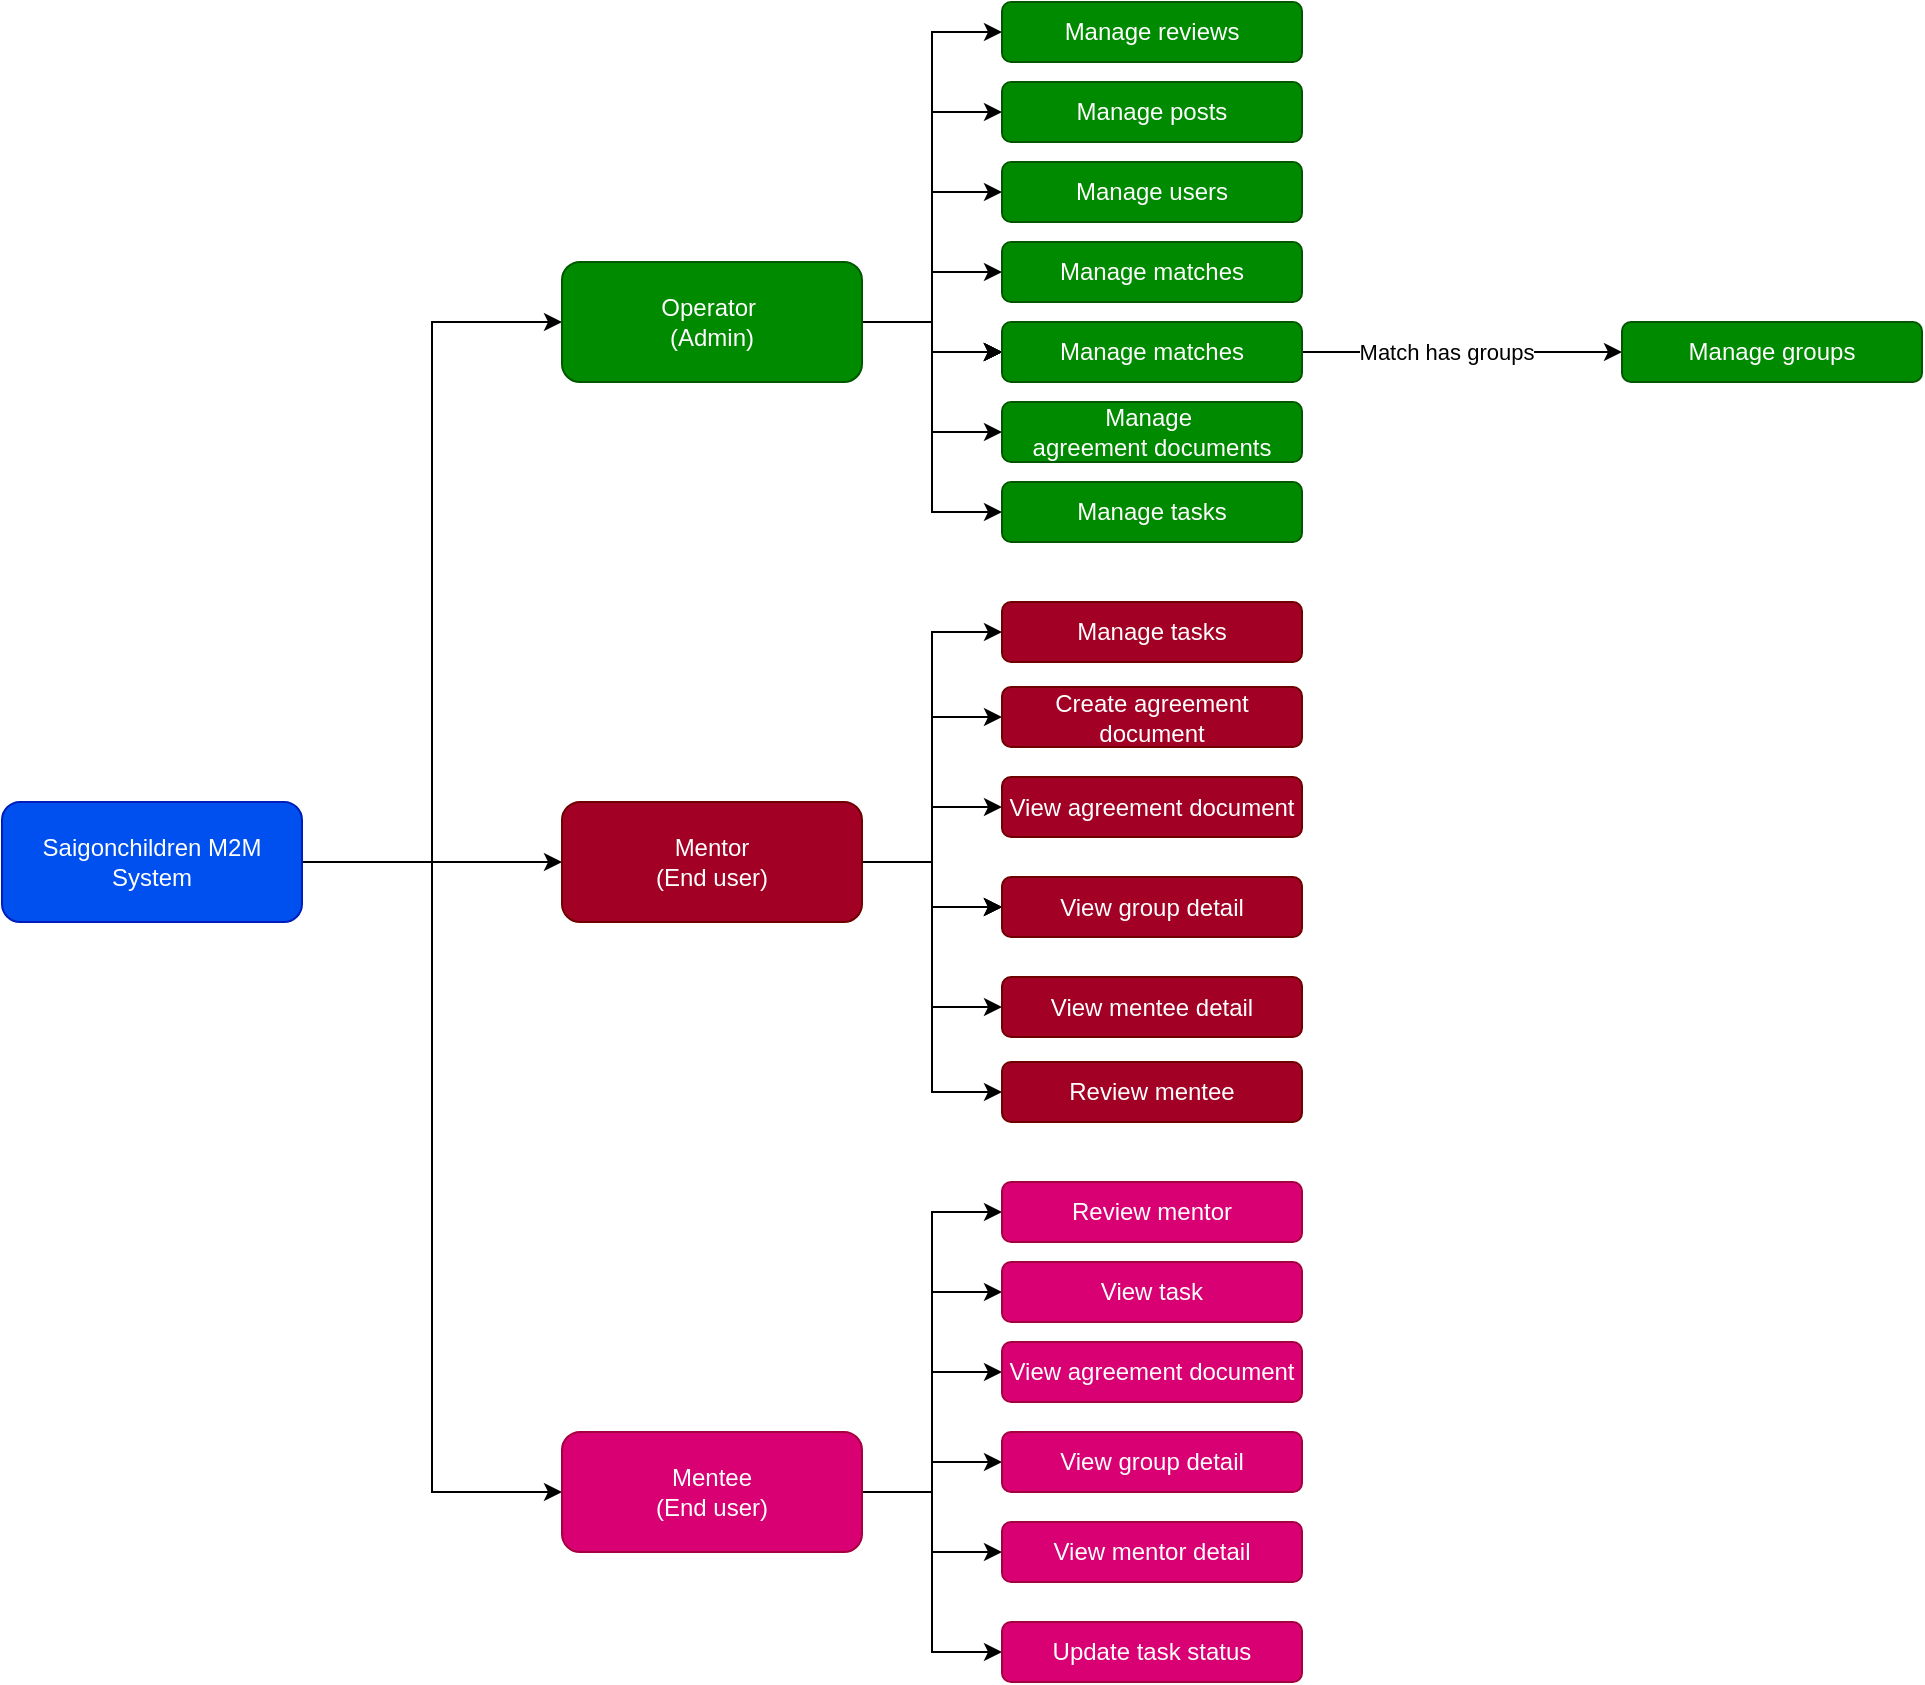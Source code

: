 <mxfile version="26.0.11">
  <diagram name="Page-1" id="9zVKBY60DjA3LiJ9msCD">
    <mxGraphModel dx="2736" dy="2373" grid="1" gridSize="10" guides="1" tooltips="1" connect="1" arrows="1" fold="1" page="1" pageScale="1" pageWidth="827" pageHeight="1169" math="0" shadow="0">
      <root>
        <mxCell id="0" />
        <mxCell id="1" parent="0" />
        <mxCell id="8znH28T3EN4sUPZHB0bJ-5" style="edgeStyle=orthogonalEdgeStyle;rounded=0;orthogonalLoop=1;jettySize=auto;html=1;entryX=0;entryY=0.5;entryDx=0;entryDy=0;" edge="1" parent="1" source="8znH28T3EN4sUPZHB0bJ-1" target="8znH28T3EN4sUPZHB0bJ-2">
          <mxGeometry relative="1" as="geometry" />
        </mxCell>
        <mxCell id="8znH28T3EN4sUPZHB0bJ-32" style="edgeStyle=orthogonalEdgeStyle;rounded=0;orthogonalLoop=1;jettySize=auto;html=1;entryX=0;entryY=0.5;entryDx=0;entryDy=0;" edge="1" parent="1" source="8znH28T3EN4sUPZHB0bJ-1" target="8znH28T3EN4sUPZHB0bJ-30">
          <mxGeometry relative="1" as="geometry" />
        </mxCell>
        <mxCell id="8znH28T3EN4sUPZHB0bJ-60" style="edgeStyle=orthogonalEdgeStyle;rounded=0;orthogonalLoop=1;jettySize=auto;html=1;entryX=0;entryY=0.5;entryDx=0;entryDy=0;" edge="1" parent="1" source="8znH28T3EN4sUPZHB0bJ-1" target="8znH28T3EN4sUPZHB0bJ-31">
          <mxGeometry relative="1" as="geometry" />
        </mxCell>
        <mxCell id="8znH28T3EN4sUPZHB0bJ-1" value="Saigonchildren M2M&lt;div&gt;System&lt;/div&gt;" style="rounded=1;whiteSpace=wrap;html=1;fillColor=#0050ef;fontColor=#ffffff;strokeColor=#001DBC;" vertex="1" parent="1">
          <mxGeometry x="-70" y="300" width="150" height="60" as="geometry" />
        </mxCell>
        <mxCell id="8znH28T3EN4sUPZHB0bJ-23" style="edgeStyle=orthogonalEdgeStyle;rounded=0;orthogonalLoop=1;jettySize=auto;html=1;entryX=0;entryY=0.5;entryDx=0;entryDy=0;" edge="1" parent="1" source="8znH28T3EN4sUPZHB0bJ-2" target="8znH28T3EN4sUPZHB0bJ-17">
          <mxGeometry relative="1" as="geometry" />
        </mxCell>
        <mxCell id="8znH28T3EN4sUPZHB0bJ-24" style="edgeStyle=orthogonalEdgeStyle;rounded=0;orthogonalLoop=1;jettySize=auto;html=1;entryX=0;entryY=0.5;entryDx=0;entryDy=0;" edge="1" parent="1" source="8znH28T3EN4sUPZHB0bJ-2" target="8znH28T3EN4sUPZHB0bJ-14">
          <mxGeometry relative="1" as="geometry" />
        </mxCell>
        <mxCell id="8znH28T3EN4sUPZHB0bJ-27" style="edgeStyle=orthogonalEdgeStyle;rounded=0;orthogonalLoop=1;jettySize=auto;html=1;entryX=0;entryY=0.5;entryDx=0;entryDy=0;" edge="1" parent="1" source="8znH28T3EN4sUPZHB0bJ-2" target="8znH28T3EN4sUPZHB0bJ-26">
          <mxGeometry relative="1" as="geometry">
            <mxPoint x="420" y="150" as="targetPoint" />
          </mxGeometry>
        </mxCell>
        <mxCell id="8znH28T3EN4sUPZHB0bJ-29" style="edgeStyle=orthogonalEdgeStyle;rounded=0;orthogonalLoop=1;jettySize=auto;html=1;entryX=0;entryY=0.5;entryDx=0;entryDy=0;" edge="1" parent="1" source="8znH28T3EN4sUPZHB0bJ-2" target="8znH28T3EN4sUPZHB0bJ-28">
          <mxGeometry relative="1" as="geometry" />
        </mxCell>
        <mxCell id="8znH28T3EN4sUPZHB0bJ-66" value="" style="edgeStyle=orthogonalEdgeStyle;rounded=0;orthogonalLoop=1;jettySize=auto;html=1;" edge="1" parent="1" source="8znH28T3EN4sUPZHB0bJ-2" target="8znH28T3EN4sUPZHB0bJ-26">
          <mxGeometry relative="1" as="geometry" />
        </mxCell>
        <mxCell id="8znH28T3EN4sUPZHB0bJ-67" value="" style="edgeStyle=orthogonalEdgeStyle;rounded=0;orthogonalLoop=1;jettySize=auto;html=1;" edge="1" parent="1" source="8znH28T3EN4sUPZHB0bJ-2" target="8znH28T3EN4sUPZHB0bJ-26">
          <mxGeometry relative="1" as="geometry" />
        </mxCell>
        <mxCell id="8znH28T3EN4sUPZHB0bJ-68" value="" style="edgeStyle=orthogonalEdgeStyle;rounded=0;orthogonalLoop=1;jettySize=auto;html=1;" edge="1" parent="1" source="8znH28T3EN4sUPZHB0bJ-2" target="8znH28T3EN4sUPZHB0bJ-26">
          <mxGeometry relative="1" as="geometry" />
        </mxCell>
        <mxCell id="8znH28T3EN4sUPZHB0bJ-69" value="" style="edgeStyle=orthogonalEdgeStyle;rounded=0;orthogonalLoop=1;jettySize=auto;html=1;" edge="1" parent="1" source="8znH28T3EN4sUPZHB0bJ-2" target="8znH28T3EN4sUPZHB0bJ-26">
          <mxGeometry relative="1" as="geometry" />
        </mxCell>
        <mxCell id="8znH28T3EN4sUPZHB0bJ-72" style="edgeStyle=orthogonalEdgeStyle;rounded=0;orthogonalLoop=1;jettySize=auto;html=1;entryX=0;entryY=0.5;entryDx=0;entryDy=0;" edge="1" parent="1" source="8znH28T3EN4sUPZHB0bJ-2" target="8znH28T3EN4sUPZHB0bJ-70">
          <mxGeometry relative="1" as="geometry" />
        </mxCell>
        <mxCell id="8znH28T3EN4sUPZHB0bJ-77" style="edgeStyle=orthogonalEdgeStyle;rounded=0;orthogonalLoop=1;jettySize=auto;html=1;entryX=0;entryY=0.5;entryDx=0;entryDy=0;" edge="1" parent="1" source="8znH28T3EN4sUPZHB0bJ-2" target="8znH28T3EN4sUPZHB0bJ-76">
          <mxGeometry relative="1" as="geometry" />
        </mxCell>
        <mxCell id="8znH28T3EN4sUPZHB0bJ-90" style="edgeStyle=orthogonalEdgeStyle;rounded=0;orthogonalLoop=1;jettySize=auto;html=1;entryX=0;entryY=0.5;entryDx=0;entryDy=0;" edge="1" parent="1" source="8znH28T3EN4sUPZHB0bJ-2" target="8znH28T3EN4sUPZHB0bJ-89">
          <mxGeometry relative="1" as="geometry" />
        </mxCell>
        <mxCell id="8znH28T3EN4sUPZHB0bJ-2" value="Operator&amp;nbsp;&lt;div&gt;(Admin)&lt;/div&gt;" style="rounded=1;whiteSpace=wrap;html=1;fillColor=#008a00;fontColor=#ffffff;strokeColor=#005700;" vertex="1" parent="1">
          <mxGeometry x="210" y="30" width="150" height="60" as="geometry" />
        </mxCell>
        <mxCell id="8znH28T3EN4sUPZHB0bJ-14" value="Manage users" style="rounded=1;whiteSpace=wrap;html=1;fillColor=#008a00;fontColor=#ffffff;strokeColor=#005700;" vertex="1" parent="1">
          <mxGeometry x="430" y="-20" width="150" height="30" as="geometry" />
        </mxCell>
        <mxCell id="8znH28T3EN4sUPZHB0bJ-17" value="Manage matches" style="rounded=1;whiteSpace=wrap;html=1;fillColor=#008a00;fontColor=#ffffff;strokeColor=#005700;" vertex="1" parent="1">
          <mxGeometry x="430" y="20" width="150" height="30" as="geometry" />
        </mxCell>
        <mxCell id="8znH28T3EN4sUPZHB0bJ-42" value="" style="edgeStyle=orthogonalEdgeStyle;rounded=0;orthogonalLoop=1;jettySize=auto;html=1;" edge="1" parent="1" source="8znH28T3EN4sUPZHB0bJ-26" target="8znH28T3EN4sUPZHB0bJ-41">
          <mxGeometry relative="1" as="geometry" />
        </mxCell>
        <mxCell id="8znH28T3EN4sUPZHB0bJ-43" value="Match has groups" style="edgeLabel;html=1;align=center;verticalAlign=middle;resizable=0;points=[];" vertex="1" connectable="0" parent="8znH28T3EN4sUPZHB0bJ-42">
          <mxGeometry x="-0.224" y="1" relative="1" as="geometry">
            <mxPoint x="10" y="1" as="offset" />
          </mxGeometry>
        </mxCell>
        <mxCell id="8znH28T3EN4sUPZHB0bJ-26" value="Manage matches" style="rounded=1;whiteSpace=wrap;html=1;fillColor=#008a00;fontColor=#ffffff;strokeColor=#005700;" vertex="1" parent="1">
          <mxGeometry x="430" y="60" width="150" height="30" as="geometry" />
        </mxCell>
        <mxCell id="8znH28T3EN4sUPZHB0bJ-28" value="Manage&amp;nbsp;&lt;div&gt;agreement documents&lt;/div&gt;" style="rounded=1;whiteSpace=wrap;html=1;fillColor=#008a00;fontColor=#ffffff;strokeColor=#005700;" vertex="1" parent="1">
          <mxGeometry x="430" y="100" width="150" height="30" as="geometry" />
        </mxCell>
        <mxCell id="8znH28T3EN4sUPZHB0bJ-35" value="" style="edgeStyle=orthogonalEdgeStyle;rounded=0;orthogonalLoop=1;jettySize=auto;html=1;entryX=0;entryY=0.5;entryDx=0;entryDy=0;" edge="1" parent="1" source="8znH28T3EN4sUPZHB0bJ-30" target="8znH28T3EN4sUPZHB0bJ-36">
          <mxGeometry relative="1" as="geometry">
            <mxPoint x="440" y="320.029" as="targetPoint" />
          </mxGeometry>
        </mxCell>
        <mxCell id="8znH28T3EN4sUPZHB0bJ-38" style="edgeStyle=orthogonalEdgeStyle;rounded=0;orthogonalLoop=1;jettySize=auto;html=1;" edge="1" parent="1" source="8znH28T3EN4sUPZHB0bJ-30" target="8znH28T3EN4sUPZHB0bJ-37">
          <mxGeometry relative="1" as="geometry" />
        </mxCell>
        <mxCell id="8znH28T3EN4sUPZHB0bJ-46" style="edgeStyle=orthogonalEdgeStyle;rounded=0;orthogonalLoop=1;jettySize=auto;html=1;entryX=0;entryY=0.5;entryDx=0;entryDy=0;" edge="1" parent="1" source="8znH28T3EN4sUPZHB0bJ-30" target="8znH28T3EN4sUPZHB0bJ-45">
          <mxGeometry relative="1" as="geometry" />
        </mxCell>
        <mxCell id="8znH28T3EN4sUPZHB0bJ-65" style="edgeStyle=orthogonalEdgeStyle;rounded=0;orthogonalLoop=1;jettySize=auto;html=1;entryX=0;entryY=0.5;entryDx=0;entryDy=0;" edge="1" parent="1" source="8znH28T3EN4sUPZHB0bJ-30" target="8znH28T3EN4sUPZHB0bJ-62">
          <mxGeometry relative="1" as="geometry" />
        </mxCell>
        <mxCell id="8znH28T3EN4sUPZHB0bJ-73" value="" style="edgeStyle=orthogonalEdgeStyle;rounded=0;orthogonalLoop=1;jettySize=auto;html=1;" edge="1" parent="1" source="8znH28T3EN4sUPZHB0bJ-30" target="8znH28T3EN4sUPZHB0bJ-37">
          <mxGeometry relative="1" as="geometry" />
        </mxCell>
        <mxCell id="8znH28T3EN4sUPZHB0bJ-75" style="edgeStyle=orthogonalEdgeStyle;rounded=0;orthogonalLoop=1;jettySize=auto;html=1;entryX=0;entryY=0.5;entryDx=0;entryDy=0;" edge="1" parent="1" source="8znH28T3EN4sUPZHB0bJ-30" target="8znH28T3EN4sUPZHB0bJ-74">
          <mxGeometry relative="1" as="geometry" />
        </mxCell>
        <mxCell id="8znH28T3EN4sUPZHB0bJ-84" value="" style="edgeStyle=orthogonalEdgeStyle;rounded=0;orthogonalLoop=1;jettySize=auto;html=1;" edge="1" parent="1" source="8znH28T3EN4sUPZHB0bJ-30" target="8znH28T3EN4sUPZHB0bJ-37">
          <mxGeometry relative="1" as="geometry" />
        </mxCell>
        <mxCell id="8znH28T3EN4sUPZHB0bJ-86" style="edgeStyle=orthogonalEdgeStyle;rounded=0;orthogonalLoop=1;jettySize=auto;html=1;entryX=0;entryY=0.5;entryDx=0;entryDy=0;" edge="1" parent="1" source="8znH28T3EN4sUPZHB0bJ-30" target="8znH28T3EN4sUPZHB0bJ-85">
          <mxGeometry relative="1" as="geometry" />
        </mxCell>
        <mxCell id="8znH28T3EN4sUPZHB0bJ-30" value="Mentor&lt;br&gt;(End user)" style="rounded=1;whiteSpace=wrap;html=1;fillColor=#a20025;fontColor=#ffffff;strokeColor=#6F0000;" vertex="1" parent="1">
          <mxGeometry x="210" y="300" width="150" height="60" as="geometry" />
        </mxCell>
        <mxCell id="8znH28T3EN4sUPZHB0bJ-57" style="edgeStyle=orthogonalEdgeStyle;rounded=0;orthogonalLoop=1;jettySize=auto;html=1;entryX=0;entryY=0.5;entryDx=0;entryDy=0;" edge="1" parent="1" source="8znH28T3EN4sUPZHB0bJ-31" target="8znH28T3EN4sUPZHB0bJ-54">
          <mxGeometry relative="1" as="geometry">
            <Array as="points">
              <mxPoint x="395" y="645" />
              <mxPoint x="395" y="585" />
            </Array>
          </mxGeometry>
        </mxCell>
        <mxCell id="8znH28T3EN4sUPZHB0bJ-58" style="edgeStyle=orthogonalEdgeStyle;rounded=0;orthogonalLoop=1;jettySize=auto;html=1;entryX=0;entryY=0.5;entryDx=0;entryDy=0;" edge="1" parent="1" source="8znH28T3EN4sUPZHB0bJ-31" target="8znH28T3EN4sUPZHB0bJ-55">
          <mxGeometry relative="1" as="geometry" />
        </mxCell>
        <mxCell id="8znH28T3EN4sUPZHB0bJ-59" style="edgeStyle=orthogonalEdgeStyle;rounded=0;orthogonalLoop=1;jettySize=auto;html=1;entryX=0;entryY=0.5;entryDx=0;entryDy=0;" edge="1" parent="1" source="8znH28T3EN4sUPZHB0bJ-31" target="8znH28T3EN4sUPZHB0bJ-56">
          <mxGeometry relative="1" as="geometry" />
        </mxCell>
        <mxCell id="8znH28T3EN4sUPZHB0bJ-80" style="edgeStyle=orthogonalEdgeStyle;rounded=0;orthogonalLoop=1;jettySize=auto;html=1;entryX=0;entryY=0.5;entryDx=0;entryDy=0;" edge="1" parent="1" source="8znH28T3EN4sUPZHB0bJ-31" target="8znH28T3EN4sUPZHB0bJ-79">
          <mxGeometry relative="1" as="geometry" />
        </mxCell>
        <mxCell id="8znH28T3EN4sUPZHB0bJ-82" style="edgeStyle=orthogonalEdgeStyle;rounded=0;orthogonalLoop=1;jettySize=auto;html=1;entryX=0;entryY=0.5;entryDx=0;entryDy=0;" edge="1" parent="1" source="8znH28T3EN4sUPZHB0bJ-31" target="8znH28T3EN4sUPZHB0bJ-81">
          <mxGeometry relative="1" as="geometry" />
        </mxCell>
        <mxCell id="8znH28T3EN4sUPZHB0bJ-88" style="edgeStyle=orthogonalEdgeStyle;rounded=0;orthogonalLoop=1;jettySize=auto;html=1;entryX=0;entryY=0.5;entryDx=0;entryDy=0;" edge="1" parent="1" source="8znH28T3EN4sUPZHB0bJ-31" target="8znH28T3EN4sUPZHB0bJ-87">
          <mxGeometry relative="1" as="geometry" />
        </mxCell>
        <mxCell id="8znH28T3EN4sUPZHB0bJ-31" value="Mentee&lt;br&gt;(End user)" style="rounded=1;whiteSpace=wrap;html=1;fillColor=#d80073;fontColor=#ffffff;strokeColor=#A50040;" vertex="1" parent="1">
          <mxGeometry x="210" y="615" width="150" height="60" as="geometry" />
        </mxCell>
        <mxCell id="8znH28T3EN4sUPZHB0bJ-36" value="View agreement document" style="rounded=1;whiteSpace=wrap;html=1;fillColor=#a20025;fontColor=#ffffff;strokeColor=#6F0000;" vertex="1" parent="1">
          <mxGeometry x="430" y="287.5" width="150" height="30" as="geometry" />
        </mxCell>
        <mxCell id="8znH28T3EN4sUPZHB0bJ-37" value="View group detail" style="rounded=1;whiteSpace=wrap;html=1;fillColor=#a20025;fontColor=#ffffff;strokeColor=#6F0000;" vertex="1" parent="1">
          <mxGeometry x="430" y="337.5" width="150" height="30" as="geometry" />
        </mxCell>
        <mxCell id="8znH28T3EN4sUPZHB0bJ-41" value="Manage groups" style="rounded=1;whiteSpace=wrap;html=1;fillColor=#008a00;fontColor=#ffffff;strokeColor=#005700;" vertex="1" parent="1">
          <mxGeometry x="740" y="60" width="150" height="30" as="geometry" />
        </mxCell>
        <mxCell id="8znH28T3EN4sUPZHB0bJ-45" value="View mentee detail" style="rounded=1;whiteSpace=wrap;html=1;fillColor=#a20025;fontColor=#ffffff;strokeColor=#6F0000;" vertex="1" parent="1">
          <mxGeometry x="430" y="387.5" width="150" height="30" as="geometry" />
        </mxCell>
        <mxCell id="8znH28T3EN4sUPZHB0bJ-54" value="View agreement document" style="rounded=1;whiteSpace=wrap;html=1;fillColor=#d80073;fontColor=#ffffff;strokeColor=#A50040;" vertex="1" parent="1">
          <mxGeometry x="430" y="570" width="150" height="30" as="geometry" />
        </mxCell>
        <mxCell id="8znH28T3EN4sUPZHB0bJ-55" value="View group detail" style="rounded=1;whiteSpace=wrap;html=1;fillColor=#d80073;fontColor=#ffffff;strokeColor=#A50040;" vertex="1" parent="1">
          <mxGeometry x="430" y="615" width="150" height="30" as="geometry" />
        </mxCell>
        <mxCell id="8znH28T3EN4sUPZHB0bJ-56" value="View mentor detail" style="rounded=1;whiteSpace=wrap;html=1;fillColor=#d80073;fontColor=#ffffff;strokeColor=#A50040;" vertex="1" parent="1">
          <mxGeometry x="430" y="660" width="150" height="30" as="geometry" />
        </mxCell>
        <mxCell id="8znH28T3EN4sUPZHB0bJ-62" value="Create agreement document" style="rounded=1;whiteSpace=wrap;html=1;fillColor=#a20025;fontColor=#ffffff;strokeColor=#6F0000;" vertex="1" parent="1">
          <mxGeometry x="430" y="242.5" width="150" height="30" as="geometry" />
        </mxCell>
        <mxCell id="8znH28T3EN4sUPZHB0bJ-70" value="Manage posts" style="rounded=1;whiteSpace=wrap;html=1;fillColor=#008a00;fontColor=#ffffff;strokeColor=#005700;" vertex="1" parent="1">
          <mxGeometry x="430" y="-60" width="150" height="30" as="geometry" />
        </mxCell>
        <mxCell id="8znH28T3EN4sUPZHB0bJ-74" value="Manage tasks" style="rounded=1;whiteSpace=wrap;html=1;fillColor=#a20025;fontColor=#ffffff;strokeColor=#6F0000;" vertex="1" parent="1">
          <mxGeometry x="430" y="200" width="150" height="30" as="geometry" />
        </mxCell>
        <mxCell id="8znH28T3EN4sUPZHB0bJ-76" value="Manage tasks" style="rounded=1;whiteSpace=wrap;html=1;fillColor=#008a00;fontColor=#ffffff;strokeColor=#005700;" vertex="1" parent="1">
          <mxGeometry x="430" y="140" width="150" height="30" as="geometry" />
        </mxCell>
        <mxCell id="8znH28T3EN4sUPZHB0bJ-79" value="View task" style="rounded=1;whiteSpace=wrap;html=1;fillColor=#d80073;fontColor=#ffffff;strokeColor=#A50040;" vertex="1" parent="1">
          <mxGeometry x="430" y="530" width="150" height="30" as="geometry" />
        </mxCell>
        <mxCell id="8znH28T3EN4sUPZHB0bJ-81" value="Update task status" style="rounded=1;whiteSpace=wrap;html=1;fillColor=#d80073;fontColor=#ffffff;strokeColor=#A50040;" vertex="1" parent="1">
          <mxGeometry x="430" y="710" width="150" height="30" as="geometry" />
        </mxCell>
        <mxCell id="8znH28T3EN4sUPZHB0bJ-85" value="Review mentee" style="rounded=1;whiteSpace=wrap;html=1;fillColor=#a20025;fontColor=#ffffff;strokeColor=#6F0000;" vertex="1" parent="1">
          <mxGeometry x="430" y="430" width="150" height="30" as="geometry" />
        </mxCell>
        <mxCell id="8znH28T3EN4sUPZHB0bJ-87" value="Review mentor" style="rounded=1;whiteSpace=wrap;html=1;fillColor=#d80073;fontColor=#ffffff;strokeColor=#A50040;" vertex="1" parent="1">
          <mxGeometry x="430" y="490" width="150" height="30" as="geometry" />
        </mxCell>
        <mxCell id="8znH28T3EN4sUPZHB0bJ-89" value="Manage reviews" style="rounded=1;whiteSpace=wrap;html=1;fillColor=#008a00;fontColor=#ffffff;strokeColor=#005700;" vertex="1" parent="1">
          <mxGeometry x="430" y="-100" width="150" height="30" as="geometry" />
        </mxCell>
      </root>
    </mxGraphModel>
  </diagram>
</mxfile>
